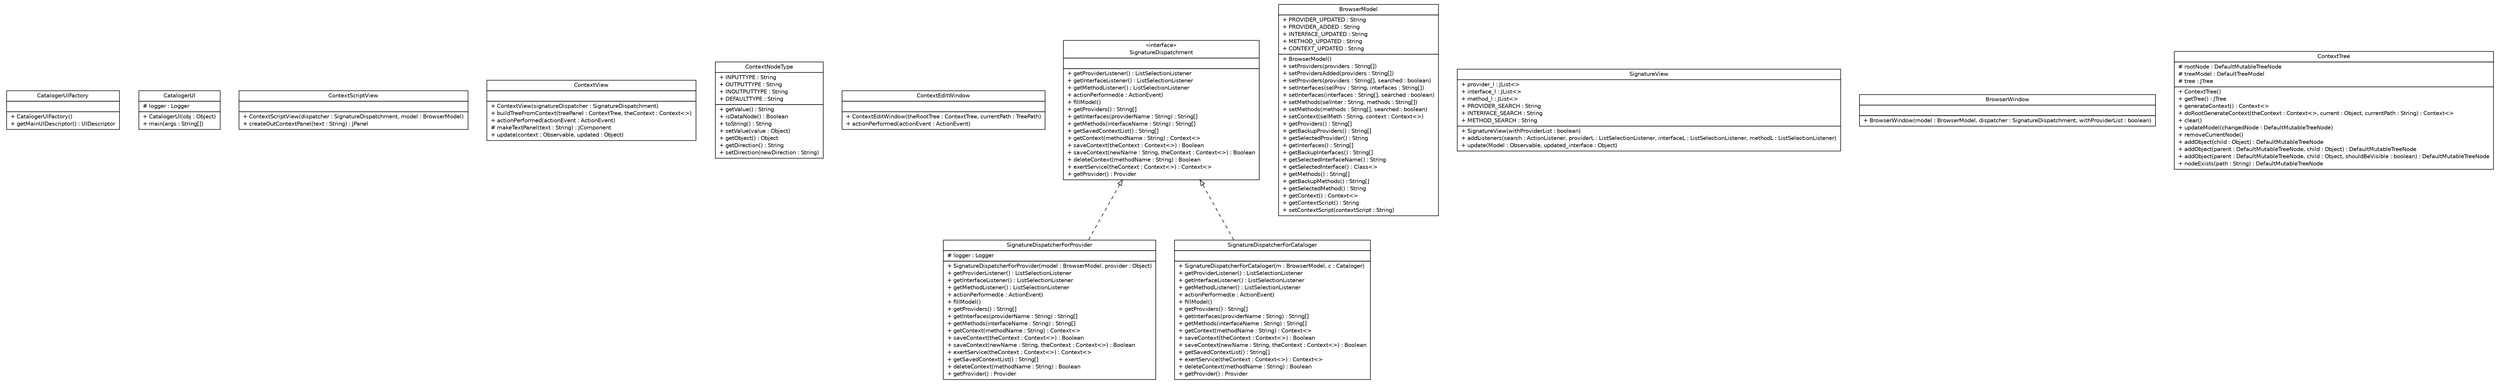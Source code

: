 #!/usr/local/bin/dot
#
# Class diagram 
# Generated by UMLGraph version R5_6 (http://www.umlgraph.org/)
#

digraph G {
	edge [fontname="Helvetica",fontsize=10,labelfontname="Helvetica",labelfontsize=10];
	node [fontname="Helvetica",fontsize=10,shape=plaintext];
	nodesep=0.25;
	ranksep=0.5;
	// sorcer.core.provider.cataloger.ui.CatalogerUIFactory
	c35756 [label=<<table title="sorcer.core.provider.cataloger.ui.CatalogerUIFactory" border="0" cellborder="1" cellspacing="0" cellpadding="2" port="p" href="./CatalogerUIFactory.html">
		<tr><td><table border="0" cellspacing="0" cellpadding="1">
<tr><td align="center" balign="center"> CatalogerUIFactory </td></tr>
		</table></td></tr>
		<tr><td><table border="0" cellspacing="0" cellpadding="1">
<tr><td align="left" balign="left">  </td></tr>
		</table></td></tr>
		<tr><td><table border="0" cellspacing="0" cellpadding="1">
<tr><td align="left" balign="left"> + CatalogerUIFactory() </td></tr>
<tr><td align="left" balign="left"> + getMainUIDescriptor() : UIDescriptor </td></tr>
		</table></td></tr>
		</table>>, URL="./CatalogerUIFactory.html", fontname="Helvetica", fontcolor="black", fontsize=10.0];
	// sorcer.core.provider.cataloger.ui.CatalogerUI
	c35757 [label=<<table title="sorcer.core.provider.cataloger.ui.CatalogerUI" border="0" cellborder="1" cellspacing="0" cellpadding="2" port="p" href="./CatalogerUI.html">
		<tr><td><table border="0" cellspacing="0" cellpadding="1">
<tr><td align="center" balign="center"> CatalogerUI </td></tr>
		</table></td></tr>
		<tr><td><table border="0" cellspacing="0" cellpadding="1">
<tr><td align="left" balign="left"> # logger : Logger </td></tr>
		</table></td></tr>
		<tr><td><table border="0" cellspacing="0" cellpadding="1">
<tr><td align="left" balign="left"> + CatalogerUI(obj : Object) </td></tr>
<tr><td align="left" balign="left"> + main(args : String[]) </td></tr>
		</table></td></tr>
		</table>>, URL="./CatalogerUI.html", fontname="Helvetica", fontcolor="black", fontsize=10.0];
	// sorcer.core.provider.cataloger.ui.ContextScriptView
	c35758 [label=<<table title="sorcer.core.provider.cataloger.ui.ContextScriptView" border="0" cellborder="1" cellspacing="0" cellpadding="2" port="p" href="./ContextScriptView.html">
		<tr><td><table border="0" cellspacing="0" cellpadding="1">
<tr><td align="center" balign="center"> ContextScriptView </td></tr>
		</table></td></tr>
		<tr><td><table border="0" cellspacing="0" cellpadding="1">
<tr><td align="left" balign="left">  </td></tr>
		</table></td></tr>
		<tr><td><table border="0" cellspacing="0" cellpadding="1">
<tr><td align="left" balign="left"> + ContextScriptView(dispatcher : SignatureDispatchment, model : BrowserModel) </td></tr>
<tr><td align="left" balign="left"> + createOutContextPanel(text : String) : JPanel </td></tr>
		</table></td></tr>
		</table>>, URL="./ContextScriptView.html", fontname="Helvetica", fontcolor="black", fontsize=10.0];
	// sorcer.core.provider.cataloger.ui.ContextView
	c35759 [label=<<table title="sorcer.core.provider.cataloger.ui.ContextView" border="0" cellborder="1" cellspacing="0" cellpadding="2" port="p" href="./ContextView.html">
		<tr><td><table border="0" cellspacing="0" cellpadding="1">
<tr><td align="center" balign="center"> ContextView </td></tr>
		</table></td></tr>
		<tr><td><table border="0" cellspacing="0" cellpadding="1">
<tr><td align="left" balign="left">  </td></tr>
		</table></td></tr>
		<tr><td><table border="0" cellspacing="0" cellpadding="1">
<tr><td align="left" balign="left"> + ContextView(signatureDispatcher : SignatureDispatchment) </td></tr>
<tr><td align="left" balign="left"> + buildTreeFromContext(treePanel : ContextTree, theContext : Context&lt;&gt;) </td></tr>
<tr><td align="left" balign="left"> + actionPerformed(actionEvent : ActionEvent) </td></tr>
<tr><td align="left" balign="left"> # makeTextPanel(text : String) : JComponent </td></tr>
<tr><td align="left" balign="left"> + update(context : Observable, updated : Object) </td></tr>
		</table></td></tr>
		</table>>, URL="./ContextView.html", fontname="Helvetica", fontcolor="black", fontsize=10.0];
	// sorcer.core.provider.cataloger.ui.ContextNodeType
	c35760 [label=<<table title="sorcer.core.provider.cataloger.ui.ContextNodeType" border="0" cellborder="1" cellspacing="0" cellpadding="2" port="p" href="./ContextNodeType.html">
		<tr><td><table border="0" cellspacing="0" cellpadding="1">
<tr><td align="center" balign="center"> ContextNodeType </td></tr>
		</table></td></tr>
		<tr><td><table border="0" cellspacing="0" cellpadding="1">
<tr><td align="left" balign="left"> + INPUTTYPE : String </td></tr>
<tr><td align="left" balign="left"> + OUTPUTTYPE : String </td></tr>
<tr><td align="left" balign="left"> + INOUTPUTTYPE : String </td></tr>
<tr><td align="left" balign="left"> + DEFAULTTYPE : String </td></tr>
		</table></td></tr>
		<tr><td><table border="0" cellspacing="0" cellpadding="1">
<tr><td align="left" balign="left"> + getValue() : String </td></tr>
<tr><td align="left" balign="left"> + isDataNode() : Boolean </td></tr>
<tr><td align="left" balign="left"> + toString() : String </td></tr>
<tr><td align="left" balign="left"> + setValue(value : Object) </td></tr>
<tr><td align="left" balign="left"> + getObject() : Object </td></tr>
<tr><td align="left" balign="left"> + getDirection() : String </td></tr>
<tr><td align="left" balign="left"> + setDirection(newDirection : String) </td></tr>
		</table></td></tr>
		</table>>, URL="./ContextNodeType.html", fontname="Helvetica", fontcolor="black", fontsize=10.0];
	// sorcer.core.provider.cataloger.ui.ContextEditWindow
	c35761 [label=<<table title="sorcer.core.provider.cataloger.ui.ContextEditWindow" border="0" cellborder="1" cellspacing="0" cellpadding="2" port="p" href="./ContextEditWindow.html">
		<tr><td><table border="0" cellspacing="0" cellpadding="1">
<tr><td align="center" balign="center"> ContextEditWindow </td></tr>
		</table></td></tr>
		<tr><td><table border="0" cellspacing="0" cellpadding="1">
<tr><td align="left" balign="left">  </td></tr>
		</table></td></tr>
		<tr><td><table border="0" cellspacing="0" cellpadding="1">
<tr><td align="left" balign="left"> + ContextEditWindow(theRootTree : ContextTree, currentPath : TreePath) </td></tr>
<tr><td align="left" balign="left"> + actionPerformed(actionEvent : ActionEvent) </td></tr>
		</table></td></tr>
		</table>>, URL="./ContextEditWindow.html", fontname="Helvetica", fontcolor="black", fontsize=10.0];
	// sorcer.core.provider.cataloger.ui.SignatureDispatcherForProvider
	c35762 [label=<<table title="sorcer.core.provider.cataloger.ui.SignatureDispatcherForProvider" border="0" cellborder="1" cellspacing="0" cellpadding="2" port="p" href="./SignatureDispatcherForProvider.html">
		<tr><td><table border="0" cellspacing="0" cellpadding="1">
<tr><td align="center" balign="center"> SignatureDispatcherForProvider </td></tr>
		</table></td></tr>
		<tr><td><table border="0" cellspacing="0" cellpadding="1">
<tr><td align="left" balign="left"> # logger : Logger </td></tr>
		</table></td></tr>
		<tr><td><table border="0" cellspacing="0" cellpadding="1">
<tr><td align="left" balign="left"> + SignatureDispatcherForProvider(model : BrowserModel, provider : Object) </td></tr>
<tr><td align="left" balign="left"> + getProviderListener() : ListSelectionListener </td></tr>
<tr><td align="left" balign="left"> + getInterfaceListener() : ListSelectionListener </td></tr>
<tr><td align="left" balign="left"> + getMethodListener() : ListSelectionListener </td></tr>
<tr><td align="left" balign="left"> + actionPerformed(e : ActionEvent) </td></tr>
<tr><td align="left" balign="left"> + fillModel() </td></tr>
<tr><td align="left" balign="left"> + getProviders() : String[] </td></tr>
<tr><td align="left" balign="left"> + getInterfaces(providerName : String) : String[] </td></tr>
<tr><td align="left" balign="left"> + getMethods(interfaceName : String) : String[] </td></tr>
<tr><td align="left" balign="left"> + getContext(methodName : String) : Context&lt;&gt; </td></tr>
<tr><td align="left" balign="left"> + saveContext(theContext : Context&lt;&gt;) : Boolean </td></tr>
<tr><td align="left" balign="left"> + saveContext(newName : String, theContext : Context&lt;&gt;) : Boolean </td></tr>
<tr><td align="left" balign="left"> + exertService(theContext : Context&lt;&gt;) : Context&lt;&gt; </td></tr>
<tr><td align="left" balign="left"> + getSavedContextList() : String[] </td></tr>
<tr><td align="left" balign="left"> + deleteContext(methodName : String) : Boolean </td></tr>
<tr><td align="left" balign="left"> + getProvider() : Provider </td></tr>
		</table></td></tr>
		</table>>, URL="./SignatureDispatcherForProvider.html", fontname="Helvetica", fontcolor="black", fontsize=10.0];
	// sorcer.core.provider.cataloger.ui.BrowserModel
	c35763 [label=<<table title="sorcer.core.provider.cataloger.ui.BrowserModel" border="0" cellborder="1" cellspacing="0" cellpadding="2" port="p" href="./BrowserModel.html">
		<tr><td><table border="0" cellspacing="0" cellpadding="1">
<tr><td align="center" balign="center"> BrowserModel </td></tr>
		</table></td></tr>
		<tr><td><table border="0" cellspacing="0" cellpadding="1">
<tr><td align="left" balign="left"> + PROVIDER_UPDATED : String </td></tr>
<tr><td align="left" balign="left"> + PROVIDER_ADDED : String </td></tr>
<tr><td align="left" balign="left"> + INTERFACE_UPDATED : String </td></tr>
<tr><td align="left" balign="left"> + METHOD_UPDATED : String </td></tr>
<tr><td align="left" balign="left"> + CONTEXT_UPDATED : String </td></tr>
		</table></td></tr>
		<tr><td><table border="0" cellspacing="0" cellpadding="1">
<tr><td align="left" balign="left"> + BrowserModel() </td></tr>
<tr><td align="left" balign="left"> + setProviders(providers : String[]) </td></tr>
<tr><td align="left" balign="left"> + setProvidersAdded(providers : String[]) </td></tr>
<tr><td align="left" balign="left"> + setProviders(providers : String[], searched : boolean) </td></tr>
<tr><td align="left" balign="left"> + setInterfaces(selProv : String, interfaces : String[]) </td></tr>
<tr><td align="left" balign="left"> + setInterfaces(interfaces : String[], searched : boolean) </td></tr>
<tr><td align="left" balign="left"> + setMethods(selInter : String, methods : String[]) </td></tr>
<tr><td align="left" balign="left"> + setMethods(methods : String[], searched : boolean) </td></tr>
<tr><td align="left" balign="left"> + setContext(selMeth : String, context : Context&lt;&gt;) </td></tr>
<tr><td align="left" balign="left"> + getProviders() : String[] </td></tr>
<tr><td align="left" balign="left"> + getBackupProviders() : String[] </td></tr>
<tr><td align="left" balign="left"> + getSelectedProvider() : String </td></tr>
<tr><td align="left" balign="left"> + getInterfaces() : String[] </td></tr>
<tr><td align="left" balign="left"> + getBackupInterfaces() : String[] </td></tr>
<tr><td align="left" balign="left"> + getSelectedInterfaceName() : String </td></tr>
<tr><td align="left" balign="left"> + getSelectedInterface() : Class&lt;&gt; </td></tr>
<tr><td align="left" balign="left"> + getMethods() : String[] </td></tr>
<tr><td align="left" balign="left"> + getBackupMethods() : String[] </td></tr>
<tr><td align="left" balign="left"> + getSelectedMethod() : String </td></tr>
<tr><td align="left" balign="left"> + getContext() : Context&lt;&gt; </td></tr>
<tr><td align="left" balign="left"> + getContextScript() : String </td></tr>
<tr><td align="left" balign="left"> + setContextScript(contextScript : String) </td></tr>
		</table></td></tr>
		</table>>, URL="./BrowserModel.html", fontname="Helvetica", fontcolor="black", fontsize=10.0];
	// sorcer.core.provider.cataloger.ui.SignatureView
	c35764 [label=<<table title="sorcer.core.provider.cataloger.ui.SignatureView" border="0" cellborder="1" cellspacing="0" cellpadding="2" port="p" href="./SignatureView.html">
		<tr><td><table border="0" cellspacing="0" cellpadding="1">
<tr><td align="center" balign="center"> SignatureView </td></tr>
		</table></td></tr>
		<tr><td><table border="0" cellspacing="0" cellpadding="1">
<tr><td align="left" balign="left"> + provider_l : JList&lt;&gt; </td></tr>
<tr><td align="left" balign="left"> + interface_l : JList&lt;&gt; </td></tr>
<tr><td align="left" balign="left"> + method_l : JList&lt;&gt; </td></tr>
<tr><td align="left" balign="left"> + PROVIDER_SEARCH : String </td></tr>
<tr><td align="left" balign="left"> + INTERFACE_SEARCH : String </td></tr>
<tr><td align="left" balign="left"> + METHOD_SEARCH : String </td></tr>
		</table></td></tr>
		<tr><td><table border="0" cellspacing="0" cellpadding="1">
<tr><td align="left" balign="left"> + SignatureView(withProviderList : boolean) </td></tr>
<tr><td align="left" balign="left"> + addListeners(search : ActionListener, providerL : ListSelectionListener, interfaceL : ListSelectionListener, methodL : ListSelectionListener) </td></tr>
<tr><td align="left" balign="left"> + update(Model : Observable, updated_interface : Object) </td></tr>
		</table></td></tr>
		</table>>, URL="./SignatureView.html", fontname="Helvetica", fontcolor="black", fontsize=10.0];
	// sorcer.core.provider.cataloger.ui.BrowserWindow
	c35765 [label=<<table title="sorcer.core.provider.cataloger.ui.BrowserWindow" border="0" cellborder="1" cellspacing="0" cellpadding="2" port="p" href="./BrowserWindow.html">
		<tr><td><table border="0" cellspacing="0" cellpadding="1">
<tr><td align="center" balign="center"> BrowserWindow </td></tr>
		</table></td></tr>
		<tr><td><table border="0" cellspacing="0" cellpadding="1">
<tr><td align="left" balign="left">  </td></tr>
		</table></td></tr>
		<tr><td><table border="0" cellspacing="0" cellpadding="1">
<tr><td align="left" balign="left"> + BrowserWindow(model : BrowserModel, dispatcher : SignatureDispatchment, withProviderList : boolean) </td></tr>
		</table></td></tr>
		</table>>, URL="./BrowserWindow.html", fontname="Helvetica", fontcolor="black", fontsize=10.0];
	// sorcer.core.provider.cataloger.ui.SignatureDispatchment
	c35766 [label=<<table title="sorcer.core.provider.cataloger.ui.SignatureDispatchment" border="0" cellborder="1" cellspacing="0" cellpadding="2" port="p" href="./SignatureDispatchment.html">
		<tr><td><table border="0" cellspacing="0" cellpadding="1">
<tr><td align="center" balign="center"> &#171;interface&#187; </td></tr>
<tr><td align="center" balign="center"> SignatureDispatchment </td></tr>
		</table></td></tr>
		<tr><td><table border="0" cellspacing="0" cellpadding="1">
<tr><td align="left" balign="left">  </td></tr>
		</table></td></tr>
		<tr><td><table border="0" cellspacing="0" cellpadding="1">
<tr><td align="left" balign="left"> + getProviderListener() : ListSelectionListener </td></tr>
<tr><td align="left" balign="left"> + getInterfaceListener() : ListSelectionListener </td></tr>
<tr><td align="left" balign="left"> + getMethodListener() : ListSelectionListener </td></tr>
<tr><td align="left" balign="left"> + actionPerformed(e : ActionEvent) </td></tr>
<tr><td align="left" balign="left"> + fillModel() </td></tr>
<tr><td align="left" balign="left"> + getProviders() : String[] </td></tr>
<tr><td align="left" balign="left"> + getInterfaces(providerName : String) : String[] </td></tr>
<tr><td align="left" balign="left"> + getMethods(interfaceName : String) : String[] </td></tr>
<tr><td align="left" balign="left"> + getSavedContextList() : String[] </td></tr>
<tr><td align="left" balign="left"> + getContext(methodName : String) : Context&lt;&gt; </td></tr>
<tr><td align="left" balign="left"> + saveContext(theContext : Context&lt;&gt;) : Boolean </td></tr>
<tr><td align="left" balign="left"> + saveContext(newName : String, theContext : Context&lt;&gt;) : Boolean </td></tr>
<tr><td align="left" balign="left"> + deleteContext(methodName : String) : Boolean </td></tr>
<tr><td align="left" balign="left"> + exertService(theContext : Context&lt;&gt;) : Context&lt;&gt; </td></tr>
<tr><td align="left" balign="left"> + getProvider() : Provider </td></tr>
		</table></td></tr>
		</table>>, URL="./SignatureDispatchment.html", fontname="Helvetica", fontcolor="black", fontsize=10.0];
	// sorcer.core.provider.cataloger.ui.SignatureDispatcherForCataloger
	c35767 [label=<<table title="sorcer.core.provider.cataloger.ui.SignatureDispatcherForCataloger" border="0" cellborder="1" cellspacing="0" cellpadding="2" port="p" href="./SignatureDispatcherForCataloger.html">
		<tr><td><table border="0" cellspacing="0" cellpadding="1">
<tr><td align="center" balign="center"> SignatureDispatcherForCataloger </td></tr>
		</table></td></tr>
		<tr><td><table border="0" cellspacing="0" cellpadding="1">
<tr><td align="left" balign="left">  </td></tr>
		</table></td></tr>
		<tr><td><table border="0" cellspacing="0" cellpadding="1">
<tr><td align="left" balign="left"> + SignatureDispatcherForCataloger(m : BrowserModel, c : Cataloger) </td></tr>
<tr><td align="left" balign="left"> + getProviderListener() : ListSelectionListener </td></tr>
<tr><td align="left" balign="left"> + getInterfaceListener() : ListSelectionListener </td></tr>
<tr><td align="left" balign="left"> + getMethodListener() : ListSelectionListener </td></tr>
<tr><td align="left" balign="left"> + actionPerformed(e : ActionEvent) </td></tr>
<tr><td align="left" balign="left"> + fillModel() </td></tr>
<tr><td align="left" balign="left"> + getProviders() : String[] </td></tr>
<tr><td align="left" balign="left"> + getInterfaces(providerName : String) : String[] </td></tr>
<tr><td align="left" balign="left"> + getMethods(interfaceName : String) : String[] </td></tr>
<tr><td align="left" balign="left"> + getContext(methodName : String) : Context&lt;&gt; </td></tr>
<tr><td align="left" balign="left"> + saveContext(theContext : Context&lt;&gt;) : Boolean </td></tr>
<tr><td align="left" balign="left"> + saveContext(newName : String, theContext : Context&lt;&gt;) : Boolean </td></tr>
<tr><td align="left" balign="left"> + getSavedContextList() : String[] </td></tr>
<tr><td align="left" balign="left"> + exertService(theContext : Context&lt;&gt;) : Context&lt;&gt; </td></tr>
<tr><td align="left" balign="left"> + deleteContext(methodName : String) : Boolean </td></tr>
<tr><td align="left" balign="left"> + getProvider() : Provider </td></tr>
		</table></td></tr>
		</table>>, URL="./SignatureDispatcherForCataloger.html", fontname="Helvetica", fontcolor="black", fontsize=10.0];
	// sorcer.core.provider.cataloger.ui.ContextTree
	c35768 [label=<<table title="sorcer.core.provider.cataloger.ui.ContextTree" border="0" cellborder="1" cellspacing="0" cellpadding="2" port="p" href="./ContextTree.html">
		<tr><td><table border="0" cellspacing="0" cellpadding="1">
<tr><td align="center" balign="center"> ContextTree </td></tr>
		</table></td></tr>
		<tr><td><table border="0" cellspacing="0" cellpadding="1">
<tr><td align="left" balign="left"> # rootNode : DefaultMutableTreeNode </td></tr>
<tr><td align="left" balign="left"> # treeModel : DefaultTreeModel </td></tr>
<tr><td align="left" balign="left"> # tree : JTree </td></tr>
		</table></td></tr>
		<tr><td><table border="0" cellspacing="0" cellpadding="1">
<tr><td align="left" balign="left"> + ContextTree() </td></tr>
<tr><td align="left" balign="left"> + getTree() : JTree </td></tr>
<tr><td align="left" balign="left"> + generateContext() : Context&lt;&gt; </td></tr>
<tr><td align="left" balign="left"> + doRootGenerateContext(theContext : Context&lt;&gt;, current : Object, currentPath : String) : Context&lt;&gt; </td></tr>
<tr><td align="left" balign="left"> + clear() </td></tr>
<tr><td align="left" balign="left"> + updateModel(changedNode : DefaultMutableTreeNode) </td></tr>
<tr><td align="left" balign="left"> + removeCurrentNode() </td></tr>
<tr><td align="left" balign="left"> + addObject(child : Object) : DefaultMutableTreeNode </td></tr>
<tr><td align="left" balign="left"> + addObject(parent : DefaultMutableTreeNode, child : Object) : DefaultMutableTreeNode </td></tr>
<tr><td align="left" balign="left"> + addObject(parent : DefaultMutableTreeNode, child : Object, shouldBeVisible : boolean) : DefaultMutableTreeNode </td></tr>
<tr><td align="left" balign="left"> + nodeExists(path : String) : DefaultMutableTreeNode </td></tr>
		</table></td></tr>
		</table>>, URL="./ContextTree.html", fontname="Helvetica", fontcolor="black", fontsize=10.0];
	//sorcer.core.provider.cataloger.ui.SignatureDispatcherForProvider implements sorcer.core.provider.cataloger.ui.SignatureDispatchment
	c35766:p -> c35762:p [dir=back,arrowtail=empty,style=dashed];
	//sorcer.core.provider.cataloger.ui.SignatureDispatcherForCataloger implements sorcer.core.provider.cataloger.ui.SignatureDispatchment
	c35766:p -> c35767:p [dir=back,arrowtail=empty,style=dashed];
}

